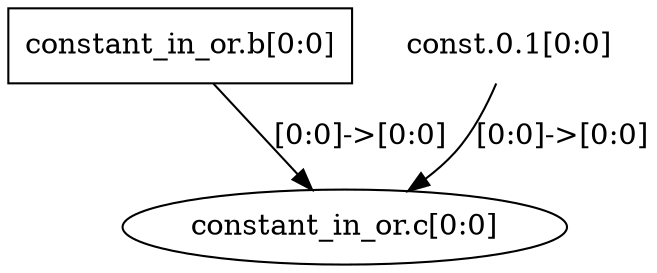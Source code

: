 digraph G {
	"constant_in_or.b" -> "constant_in_or.c"[label="[0:0]->[0:0]"];
	"const.0.1" [shape=none, label="const.0.1[0:0]"];
	"const.0.1" -> "constant_in_or.c"[label="[0:0]->[0:0]"];
	"constant_in_or.b" [shape=rectangle, label="constant_in_or.b[0:0]"];
	"constant_in_or.c" [shape=ellipse, label="constant_in_or.c[0:0]"];
}
